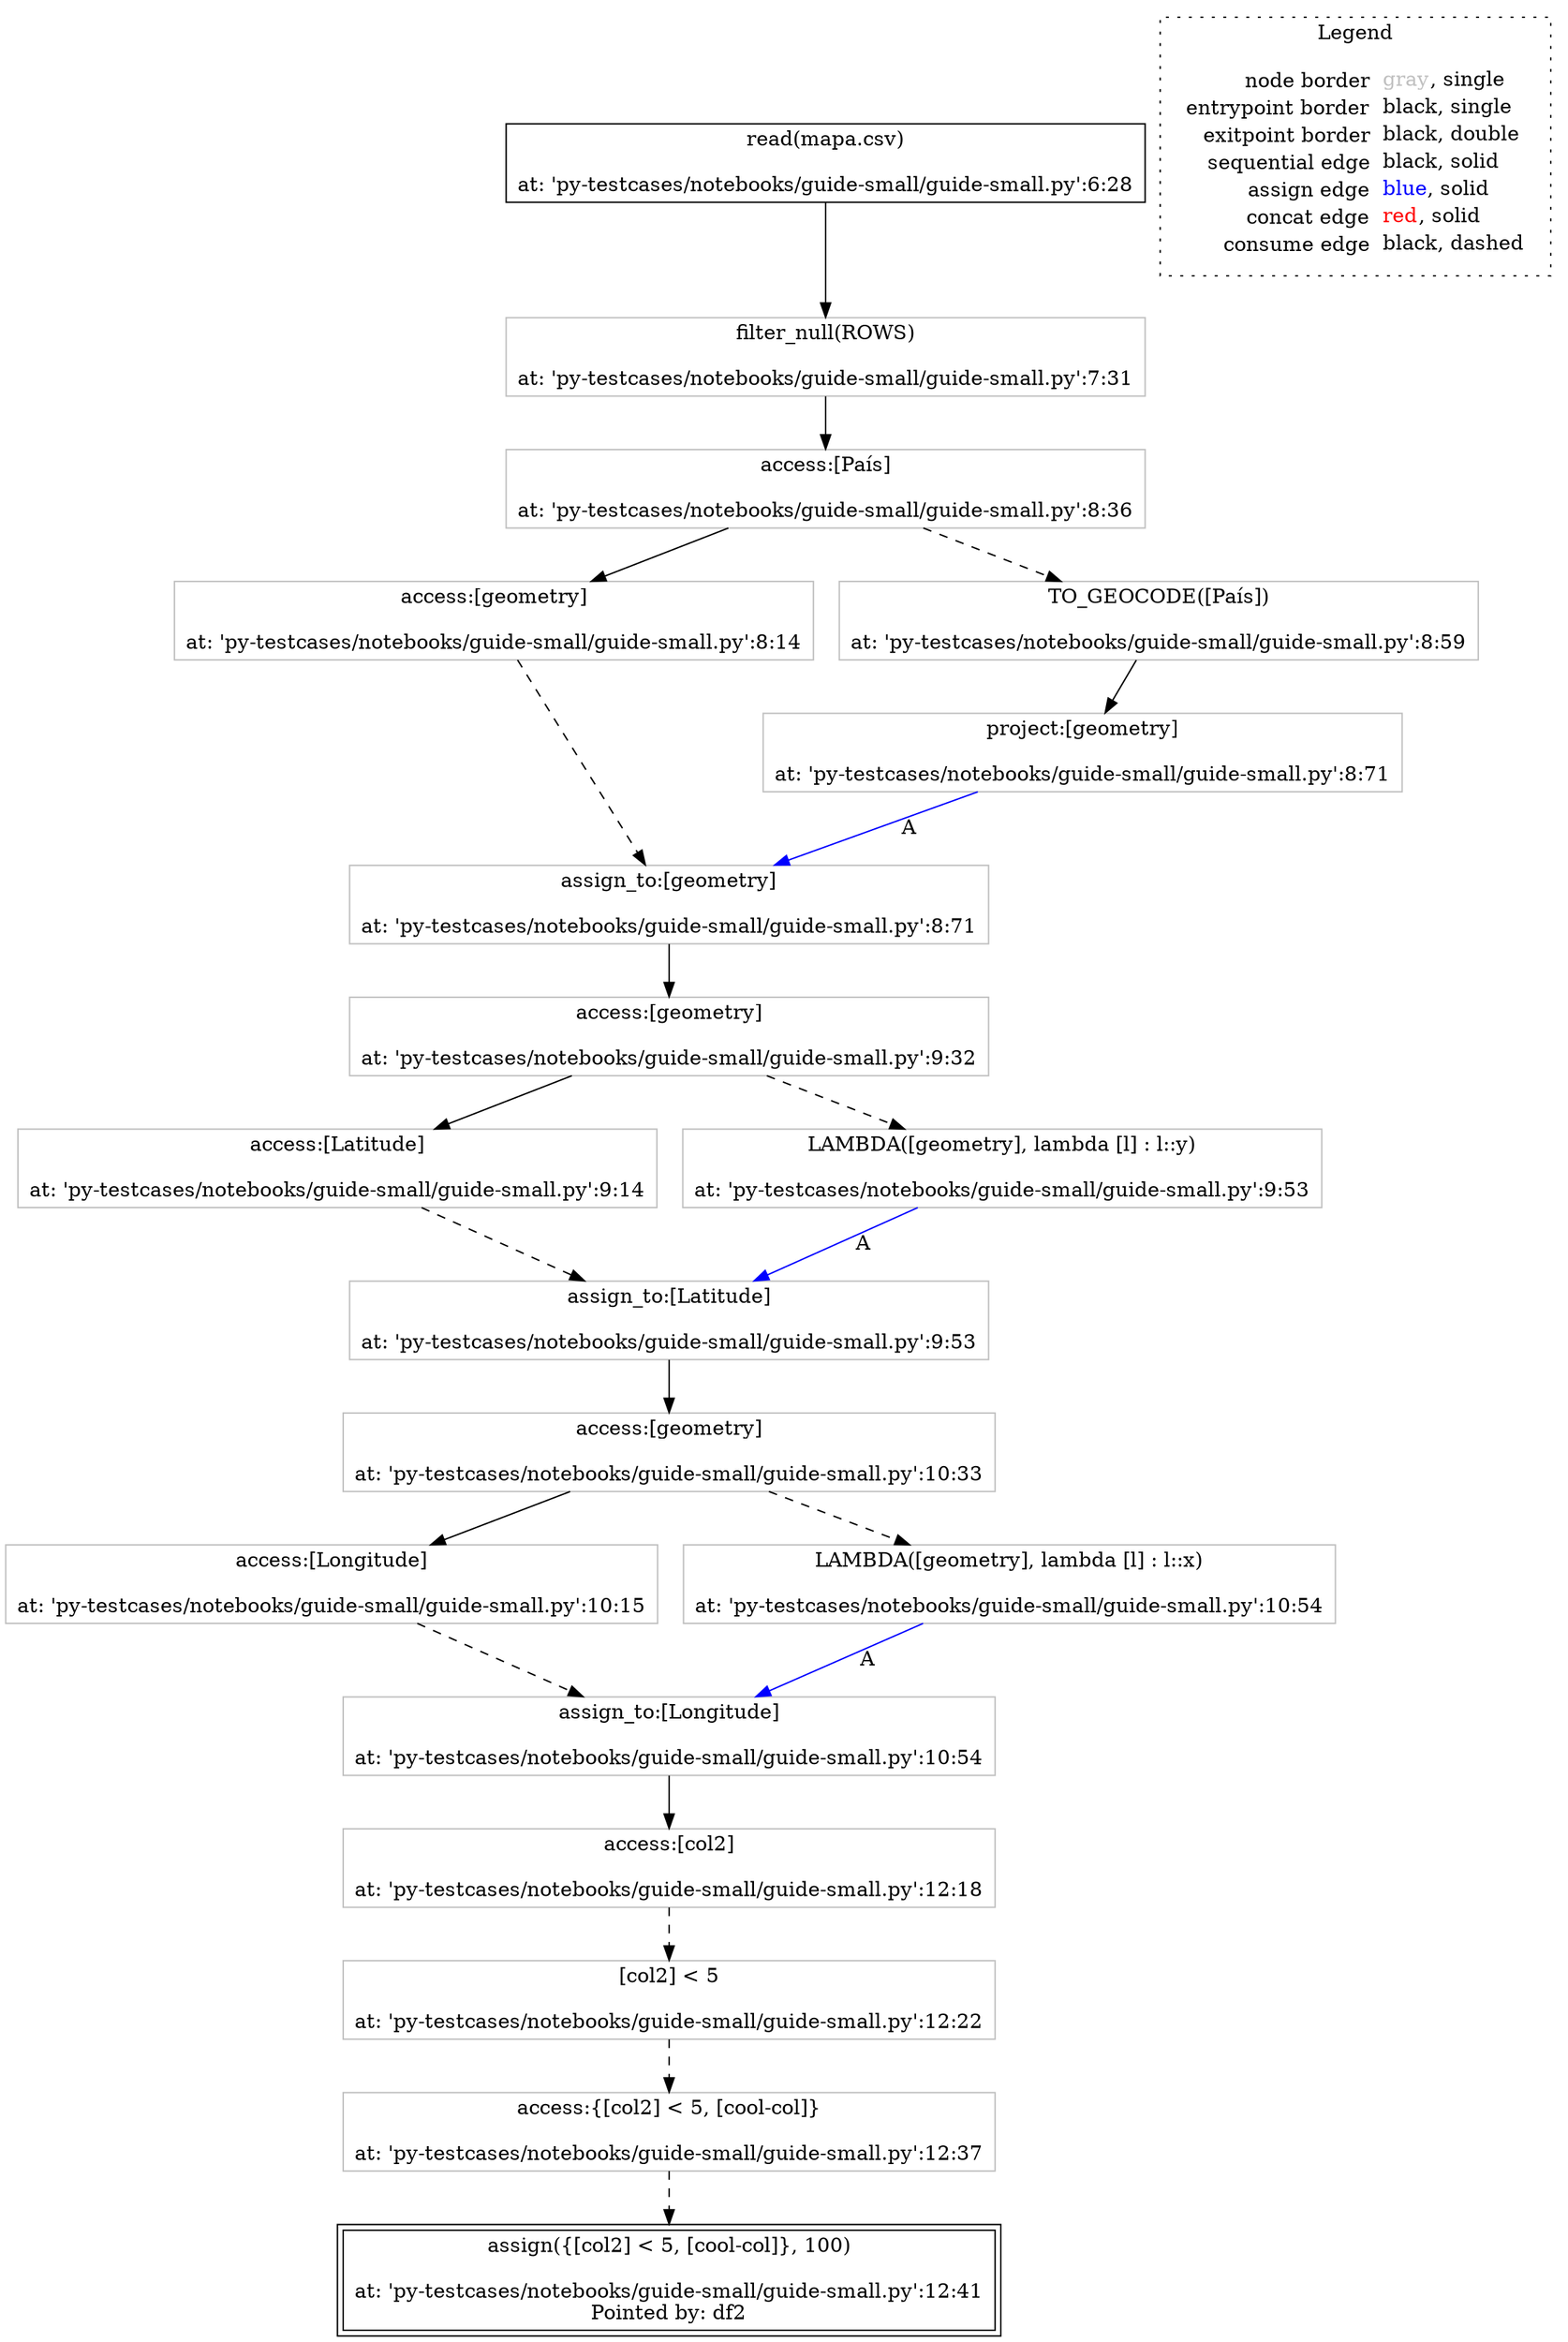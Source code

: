 digraph {
	"node0" [shape="rect",color="black",label=<read(mapa.csv)<BR/><BR/>at: 'py-testcases/notebooks/guide-small/guide-small.py':6:28>];
	"node1" [shape="rect",color="gray",label=<filter_null(ROWS)<BR/><BR/>at: 'py-testcases/notebooks/guide-small/guide-small.py':7:31>];
	"node2" [shape="rect",color="gray",label=<access:[geometry]<BR/><BR/>at: 'py-testcases/notebooks/guide-small/guide-small.py':8:14>];
	"node3" [shape="rect",color="gray",label=<access:[Pa&iacute;s]<BR/><BR/>at: 'py-testcases/notebooks/guide-small/guide-small.py':8:36>];
	"node4" [shape="rect",color="gray",label=<TO_GEOCODE([Pa&iacute;s])<BR/><BR/>at: 'py-testcases/notebooks/guide-small/guide-small.py':8:59>];
	"node5" [shape="rect",color="gray",label=<assign_to:[geometry]<BR/><BR/>at: 'py-testcases/notebooks/guide-small/guide-small.py':8:71>];
	"node6" [shape="rect",color="gray",label=<project:[geometry]<BR/><BR/>at: 'py-testcases/notebooks/guide-small/guide-small.py':8:71>];
	"node7" [shape="rect",color="gray",label=<access:[Latitude]<BR/><BR/>at: 'py-testcases/notebooks/guide-small/guide-small.py':9:14>];
	"node8" [shape="rect",color="gray",label=<access:[geometry]<BR/><BR/>at: 'py-testcases/notebooks/guide-small/guide-small.py':9:32>];
	"node9" [shape="rect",color="gray",label=<assign_to:[Latitude]<BR/><BR/>at: 'py-testcases/notebooks/guide-small/guide-small.py':9:53>];
	"node10" [shape="rect",color="gray",label=<LAMBDA([geometry], lambda [l] : l::y)<BR/><BR/>at: 'py-testcases/notebooks/guide-small/guide-small.py':9:53>];
	"node11" [shape="rect",color="gray",label=<access:[Longitude]<BR/><BR/>at: 'py-testcases/notebooks/guide-small/guide-small.py':10:15>];
	"node12" [shape="rect",color="gray",label=<access:[geometry]<BR/><BR/>at: 'py-testcases/notebooks/guide-small/guide-small.py':10:33>];
	"node13" [shape="rect",color="gray",label=<assign_to:[Longitude]<BR/><BR/>at: 'py-testcases/notebooks/guide-small/guide-small.py':10:54>];
	"node14" [shape="rect",color="gray",label=<LAMBDA([geometry], lambda [l] : l::x)<BR/><BR/>at: 'py-testcases/notebooks/guide-small/guide-small.py':10:54>];
	"node15" [shape="rect",color="gray",label=<access:[col2]<BR/><BR/>at: 'py-testcases/notebooks/guide-small/guide-small.py':12:18>];
	"node16" [shape="rect",color="gray",label=<[col2] &lt; 5<BR/><BR/>at: 'py-testcases/notebooks/guide-small/guide-small.py':12:22>];
	"node17" [shape="rect",color="gray",label=<access:{[col2] &lt; 5, [cool-col]}<BR/><BR/>at: 'py-testcases/notebooks/guide-small/guide-small.py':12:37>];
	"node18" [shape="rect",color="black",peripheries="2",label=<assign({[col2] &lt; 5, [cool-col]}, 100)<BR/><BR/>at: 'py-testcases/notebooks/guide-small/guide-small.py':12:41<BR/>Pointed by: df2>];
	"node0" -> "node1" [color="black"];
	"node1" -> "node3" [color="black"];
	"node2" -> "node5" [color="black",style="dashed"];
	"node3" -> "node2" [color="black"];
	"node3" -> "node4" [color="black",style="dashed"];
	"node4" -> "node6" [color="black"];
	"node5" -> "node8" [color="black"];
	"node6" -> "node5" [color="blue",label=A];
	"node7" -> "node9" [color="black",style="dashed"];
	"node8" -> "node7" [color="black"];
	"node8" -> "node10" [color="black",style="dashed"];
	"node9" -> "node12" [color="black"];
	"node10" -> "node9" [color="blue",label=A];
	"node11" -> "node13" [color="black",style="dashed"];
	"node12" -> "node11" [color="black"];
	"node12" -> "node14" [color="black",style="dashed"];
	"node13" -> "node15" [color="black"];
	"node14" -> "node13" [color="blue",label=A];
	"node15" -> "node16" [color="black",style="dashed"];
	"node16" -> "node17" [color="black",style="dashed"];
	"node17" -> "node18" [color="black",style="dashed"];
subgraph cluster_legend {
	label="Legend";
	style=dotted;
	node [shape=plaintext];
	"legend" [label=<<table border="0" cellpadding="2" cellspacing="0" cellborder="0"><tr><td align="right">node border&nbsp;</td><td align="left"><font color="gray">gray</font>, single</td></tr><tr><td align="right">entrypoint border&nbsp;</td><td align="left"><font color="black">black</font>, single</td></tr><tr><td align="right">exitpoint border&nbsp;</td><td align="left"><font color="black">black</font>, double</td></tr><tr><td align="right">sequential edge&nbsp;</td><td align="left"><font color="black">black</font>, solid</td></tr><tr><td align="right">assign edge&nbsp;</td><td align="left"><font color="blue">blue</font>, solid</td></tr><tr><td align="right">concat edge&nbsp;</td><td align="left"><font color="red">red</font>, solid</td></tr><tr><td align="right">consume edge&nbsp;</td><td align="left"><font color="black">black</font>, dashed</td></tr></table>>];
}

}
